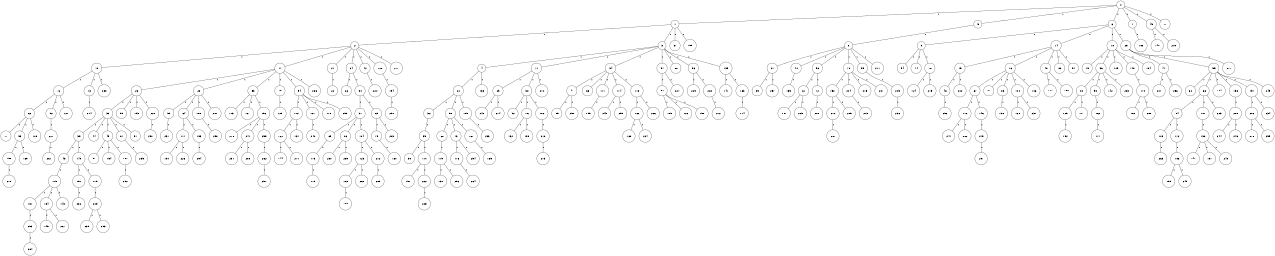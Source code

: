 graph G {
size="8.5,11;"
ratio = "expand;"
fixedsize="true;"
overlap="scale;"
node[shape=circle,width=.12,hight=.12,fontsize=12]
edge[fontsize=12]

0[label=" 0" color=black, pos="1.4338171,2.7754726!"];
1[label=" 1" color=black, pos="1.8624733,0.8250342!"];
2[label=" 2" color=black, pos="2.9125401,2.217196!"];
3[label=" 3" color=black, pos="1.0732882,2.5431108!"];
4[label=" 4" color=black, pos="1.6602046,1.1260462!"];
5[label=" 5" color=black, pos="2.7699178,1.4695577!"];
6[label=" 6" color=black, pos="0.032448181,1.5153533!"];
7[label=" 7" color=black, pos="0.80906313,2.2992153!"];
8[label=" 8" color=black, pos="0.29678115,2.2414313!"];
9[label=" 9" color=black, pos="2.997072,0.068868308!"];
10[label=" 10" color=black, pos="1.7836919,1.6794771!"];
11[label=" 11" color=black, pos="0.9355479,0.97037795!"];
12[label=" 12" color=black, pos="2.6113832,2.1126352!"];
13[label=" 13" color=black, pos="0.14026224,1.4231254!"];
14[label=" 14" color=black, pos="1.2828605,0.93889248!"];
15[label=" 15" color=black, pos="1.0142627,2.3348038!"];
16[label=" 16" color=black, pos="2.3127958,0.47029831!"];
17[label=" 17" color=black, pos="1.6427007,1.21948!"];
18[label=" 18" color=black, pos="1.8252309,2.2833727!"];
19[label=" 19" color=black, pos="1.1215449,1.3565313!"];
20[label=" 20" color=black, pos="0.35017472,0.11422912!"];
21[label=" 21" color=black, pos="1.0513595,2.6631474!"];
22[label=" 22" color=black, pos="2.4758332,1.4261435!"];
23[label=" 23" color=black, pos="2.8401477,2.8011398!"];
24[label=" 24" color=black, pos="2.3371825,1.4628113!"];
25[label=" 25" color=black, pos="0.81060468,1.4062758!"];
26[label=" 26" color=black, pos="1.5812483,0.39661443!"];
27[label=" 27" color=black, pos="2.9433991,1.4357214!"];
28[label=" 28" color=black, pos="1.2223124,1.7840108!"];
29[label=" 29" color=black, pos="1.087305,1.6078918!"];
30[label=" 30" color=black, pos="1.049198,2.0532341!"];
31[label=" 31" color=black, pos="0.79498269,1.0422893!"];
32[label=" 32" color=black, pos="2.1258119,1.1120485!"];
33[label=" 33" color=black, pos="1.1873919,0.57225216!"];
34[label=" 34" color=black, pos="1.2079728,0.47143353!"];
35[label=" 35" color=black, pos="1.7220124,1.4449457!"];
36[label=" 36" color=black, pos="1.4571055,0.21799655!"];
37[label=" 37" color=black, pos="1.6761147,1.1075486!"];
38[label=" 38" color=black, pos="0.85992364,1.6146584!"];
39[label=" 39" color=black, pos="0.015156544,2.7870715!"];
40[label=" 40" color=black, pos="0.1620483,1.077385!"];
41[label=" 41" color=black, pos="1.4174443,2.1180804!"];
42[label=" 42" color=black, pos="1.6185037,0.77678897!"];
43[label=" 43" color=black, pos="0.49666891,0.28484085!"];
44[label=" 44" color=black, pos="0.45069116,2.4981848!"];
45[label=" 45" color=black, pos="1.3287257,0.85211851!"];
46[label=" 46" color=black, pos="2.7665162,1.8435557!"];
47[label=" 47" color=black, pos="2.1237247,1.9226412!"];
48[label=" 48" color=black, pos="0.52974724,0.63521317!"];
49[label=" 49" color=black, pos="1.6496633,0.57260863!"];
50[label=" 50" color=black, pos="2.3428076,0.60868319!"];
51[label=" 51" color=black, pos="1.5711323,1.7932509!"];
52[label=" 52" color=black, pos="1.3963614,2.1486292!"];
53[label=" 53" color=black, pos="1.8971692,2.9137365!"];
54[label=" 54" color=black, pos="1.4675247,1.4453581!"];
55[label=" 55" color=black, pos="0.38791945,0.87702234!"];
56[label=" 56" color=black, pos="2.3680255,2.8648582!"];
57[label=" 57" color=black, pos="0.26552913,2.2858558!"];
58[label=" 58" color=black, pos="1.7868645,2.4478132!"];
59[label=" 59" color=black, pos="0.78806304,0.37982019!"];
60[label=" 60" color=black, pos="1.5324998,1.9095117!"];
61[label=" 61" color=black, pos="2.5291972,0.093354365!"];
62[label=" 62" color=black, pos="0.58054042,1.5879713!"];
63[label=" 63" color=black, pos="2.9067118,1.8861266!"];
64[label=" 64" color=black, pos="1.9772292,1.292426!"];
65[label=" 65" color=black, pos="1.1884517,2.851095!"];
66[label=" 66" color=black, pos="1.4728208,1.3333129!"];
67[label=" 67" color=black, pos="1.5399723,0.44530834!"];
68[label=" 68" color=black, pos="2.2415825,0.50214111!"];
69[label=" 69" color=black, pos="1.1780682,1.7675016!"];
70[label=" 70" color=black, pos="2.134208,1.7270685!"];
71[label=" 71" color=black, pos="0.82046654,1.315657!"];
72[label=" 72" color=black, pos="0.36417983,0.040453973!"];
73[label=" 73" color=black, pos="0.18636478,2.5279476!"];
74[label=" 74" color=black, pos="0.1904572,1.9200694!"];
75[label=" 75" color=black, pos="0.57439354,0.80290165!"];
76[label=" 76" color=black, pos="2.7201978,1.5867557!"];
77[label=" 77" color=black, pos="1.9005382,0.65687458!"];
78[label=" 78" color=black, pos="2.7097302,1.075666!"];
79[label=" 79" color=black, pos="1.9971381,1.3278925!"];
80[label=" 80" color=black, pos="1.9994059,2.9139494!"];
81[label=" 81" color=black, pos="2.2598954,2.8449563!"];
82[label=" 82" color=black, pos="0.30315748,0.18078215!"];
83[label=" 83" color=black, pos="1.1304035,0.69352706!"];
84[label=" 84" color=black, pos="1.2887266,2.7488673!"];
85[label=" 85" color=black, pos="1.6345401,1.224011!"];
86[label=" 86" color=black, pos="1.7896849,2.8744671!"];
87[label=" 87" color=black, pos="1.6909999,1.1481409!"];
88[label=" 88" color=black, pos="0.57070607,1.8761765!"];
89[label=" 89" color=black, pos="0.50398733,0.28095412!"];
90[label=" 90" color=black, pos="1.4861585,2.6846958!"];
91[label=" 91" color=black, pos="1.4454201,1.4671633!"];
92[label=" 92" color=black, pos="0.65850568,0.92341143!"];
93[label=" 93" color=black, pos="0.62177242,1.6373162!"];
94[label=" 94" color=black, pos="2.4470994,1.1982803!"];
95[label=" 95" color=black, pos="2.7141429,0.82850518!"];
96[label=" 96" color=black, pos="1.4085115,1.1154505!"];
97[label=" 97" color=black, pos="1.4258145,0.71964368!"];
98[label=" 98" color=black, pos="0.85814089,0.52853511!"];
99[label=" 99" color=black, pos="0.78256241,2.0377076!"];
100[label=" 100" color=black, pos="2.211729,1.7341139!"];
101[label=" 101" color=black, pos="1.1085415,2.2449588!"];
102[label=" 102" color=black, pos="1.8832134,1.6937402!"];
103[label=" 103" color=black, pos="2.7896603,0.88220532!"];
104[label=" 104" color=black, pos="1.2269271,1.1106707!"];
105[label=" 105" color=black, pos="2.3940605,1.5647147!"];
106[label=" 106" color=black, pos="1.2346539,0.5557623!"];
107[label=" 107" color=black, pos="1.0889482,1.4582844!"];
108[label=" 108" color=black, pos="2.5545889,2.1341787!"];
109[label=" 109" color=black, pos="0.56382837,2.2187713!"];
110[label=" 110" color=black, pos="1.8223765,2.0443981!"];
111[label=" 111" color=black, pos="0.4347569,2.8102087!"];
112[label=" 112" color=black, pos="2.9242592,0.31442564!"];
113[label=" 113" color=black, pos="1.7511938,0.57052101!"];
114[label=" 114" color=black, pos="1.9723901,2.003064!"];
115[label=" 115" color=black, pos="0.71975319,1.3620156!"];
116[label=" 116" color=black, pos="1.6537467,0.93747246!"];
117[label=" 117" color=black, pos="2.8753317,1.6646168!"];
118[label=" 118" color=black, pos="1.0687552,2.3097451!"];
119[label=" 119" color=black, pos="2.6356183,2.1651961!"];
120[label=" 120" color=black, pos="1.0408331,2.8781971!"];
121[label=" 121" color=black, pos="2.3587621,0.7778745!"];
122[label=" 122" color=black, pos="1.5750014,0.39249051!"];
123[label=" 123" color=black, pos="0.24228687,1.5690967!"];
124[label=" 124" color=black, pos="0.25070037,0.11360863!"];
125[label=" 125" color=black, pos="2.6628129,0.82374036!"];
126[label=" 126" color=black, pos="1.4872403,1.2350802!"];
127[label=" 127" color=black, pos="0.25343916,0.68273602!"];
128[label=" 128" color=black, pos="0.87989804,2.0862991!"];
129[label=" 129" color=black, pos="0.0096512572,0.5698123!"];
130[label=" 130" color=black, pos="1.6451121,1.8794073!"];
131[label=" 131" color=black, pos="0.71680891,0.7834325!"];
132[label=" 132" color=black, pos="0.95507318,1.0935414!"];
133[label=" 133" color=black, pos="2.6752666,2.3494541!"];
134[label=" 134" color=black, pos="0.050767177,0.28536543!"];
135[label=" 135" color=black, pos="0.98481061,2.5984786!"];
136[label=" 136" color=black, pos="1.5290346,2.1033688!"];
137[label=" 137" color=black, pos="1.5489513,0.12333853!"];
138[label=" 138" color=black, pos="2.6354839,1.0814623!"];
139[label=" 139" color=black, pos="0.45124986,0.31980206!"];
140[label=" 140" color=black, pos="0.76193589,2.0242091!"];
141[label=" 141" color=black, pos="2.3306252,0.59970932!"];
142[label=" 142" color=black, pos="1.9581976,0.6855987!"];
143[label=" 143" color=black, pos="1.8531762,1.8077168!"];
144[label=" 144" color=black, pos="2.968855,0.92089663!"];
145[label=" 145" color=black, pos="2.5842667,2.7118695!"];
146[label=" 146" color=black, pos="2.046981,0.5720433!"];
147[label=" 147" color=black, pos="0.65822658,2.9045539!"];
148[label=" 148" color=black, pos="0.30518881,0.85736493!"];
149[label=" 149" color=black, pos="0.30242623,0.017206373!"];
150[label=" 150" color=black, pos="1.342149,2.203632!"];
151[label=" 151" color=black, pos="2.9868824,0.577536!"];
152[label=" 152" color=black, pos="2.9224344,0.47354353!"];
153[label=" 153" color=black, pos="2.5426678,2.7264515!"];
154[label=" 154" color=black, pos="1.9787449,0.087879645!"];
155[label=" 155" color=black, pos="1.1903402,2.0571339!"];
156[label=" 156" color=black, pos="2.9211965,0.13134302!"];
157[label=" 157" color=black, pos="1.3715731,0.48424655!"];
158[label=" 158" color=black, pos="1.8513545,2.9090473!"];
159[label=" 159" color=black, pos="1.6992273,2.7939741!"];
160[label=" 160" color=black, pos="2.985016,0.12836265!"];
161[label=" 161" color=black, pos="2.4529307,1.1173326!"];
162[label=" 162" color=black, pos="1.153309,2.0686471!"];
163[label=" 163" color=black, pos="2.1976457,0.83917826!"];
164[label=" 164" color=black, pos="1.0402799,0.34246503!"];
165[label=" 165" color=black, pos="0.11907068,2.1255752!"];
166[label=" 166" color=black, pos="1.5145901,0.80866198!"];
167[label=" 167" color=black, pos="1.5212058,2.835479!"];
168[label=" 168" color=black, pos="2.8701538,0.033905571!"];
169[label=" 169" color=black, pos="1.8186559,2.7547602!"];
170[label=" 170" color=black, pos="0.35645032,0.31561413!"];
171[label=" 171" color=black, pos="1.9491883,2.6729383!"];
172[label=" 172" color=black, pos="2.1253137,0.40132129!"];
173[label=" 173" color=black, pos="1.8421149,0.21480952!"];
174[label=" 174" color=black, pos="0.56151897,0.57052239!"];
175[label=" 175" color=black, pos="1.6261076,0.58894661!"];
176[label=" 176" color=black, pos="0.36984305,0.81934597!"];
177[label=" 177" color=black, pos="2.7740903,2.1604638!"];
178[label=" 178" color=black, pos="2.3975134,0.68463669!"];
179[label=" 179" color=black, pos="2.6308703,0.33617001!"];
180[label=" 180" color=black, pos="0.37297838,2.0005684!"];
181[label=" 181" color=black, pos="1.2643878,2.5717983!"];
182[label=" 182" color=black, pos="2.2388494,0.90863153!"];
183[label=" 183" color=black, pos="0.54832213,2.3612184!"];
184[label=" 184" color=black, pos="2.1204303,2.1066641!"];
185[label=" 185" color=black, pos="0.75467055,2.0250613!"];
186[label=" 186" color=black, pos="0.74320581,0.49888573!"];
187[label=" 187" color=black, pos="0.067272987,1.1302601!"];
188[label=" 188" color=black, pos="2.572547,1.6553447!"];
189[label=" 189" color=black, pos="2.3462064,2.6628415!"];
190[label=" 190" color=black, pos="1.3694638,1.4500128!"];
191[label=" 191" color=black, pos="1.0690512,0.83595109!"];
192[label=" 192" color=black, pos="2.9917956,2.0840022!"];
193[label=" 193" color=black, pos="1.2097431,0.89865013!"];
194[label=" 194" color=black, pos="1.8187614,1.327025!"];
195[label=" 195" color=black, pos="0.23259159,1.3262858!"];
196[label=" 196" color=black, pos="1.5881137,0.64207342!"];
197[label=" 197" color=black, pos="2.2087735,2.5193758!"];
198[label=" 198" color=black, pos="0.876388,0.49602317!"];
199[label=" 199" color=black, pos="2.7806198,0.13492074!"];
200[label=" 200" color=black, pos="2.2745895,0.51888156!"];
201[label=" 201" color=black, pos="2.3279864,2.4372814!"];
202[label=" 202" color=black, pos="1.8150676,1.0327822!"];
203[label=" 203" color=black, pos="2.2215916,2.8527978!"];
204[label=" 204" color=black, pos="0.34069841,0.74402534!"];
205[label=" 205" color=black, pos="2.7997861,1.1277092!"];
206[label=" 206" color=black, pos="2.2327897,1.6216133!"];
207[label=" 207" color=black, pos="0.95570659,2.7858249!"];
208[label=" 208" color=black, pos="0.975457,1.7146286!"];
209[label=" 209" color=black, pos="2.7222382,2.4501911!"];
210[label=" 210" color=black, pos="2.9162164,1.5849649!"];
211[label=" 211" color=black, pos="1.8420413,1.9475133!"];
212[label=" 212" color=black, pos="2.9326339,2.7322116!"];
213[label=" 213" color=black, pos="1.9549398,1.4085941!"];
214[label=" 214" color=black, pos="1.4836531,1.2011391!"];
215[label=" 215" color=black, pos="1.7867416,2.6696557!"];
216[label=" 216" color=black, pos="1.2916705,1.0656419!"];
217[label=" 217" color=black, pos="0.53619429,2.5512145!"];
218[label=" 218" color=black, pos="1.9988064,2.5902188!"];
219[label=" 219" color=black, pos="1.573942,2.0235874!"];
220[label=" 220" color=black, pos="2.2292708,2.2389959!"];
221[label=" 221" color=black, pos="0.61571975,1.3719402!"];
222[label=" 222" color=black, pos="2.6777975,0.53873252!"];
223[label=" 223" color=black, pos="1.5600433,2.2267377!"];
224[label=" 224" color=black, pos="0.59267254,1.8656226!"];
225[label=" 225" color=black, pos="1.8082127,0.58127756!"];
226[label=" 226" color=black, pos="1.5530165,0.64786682!"];
227[label=" 227" color=black, pos="1.7092285,1.6335344!"];
228[label=" 228" color=black, pos="1.4272532,1.1227099!"];
229[label=" 229" color=black, pos="1.5201203,1.1423458!"];
230[label=" 230" color=black, pos="2.0677294,1.662457!"];
231[label=" 231" color=black, pos="2.8894665,1.4794866!"];
232[label=" 232" color=black, pos="2.1815743,0.61100591!"];
233[label=" 233" color=black, pos="0.76194624,0.79680614!"];
234[label=" 234" color=black, pos="0.36377981,2.4419212!"];
235[label=" 235" color=black, pos="0.11612718,1.0115076!"];
236[label=" 236" color=black, pos="0.94798587,1.5863533!"];
237[label=" 237" color=black, pos="2.6288676,0.66602408!"];
238[label=" 238" color=black, pos="2.4097774,1.3243696!"];
239[label=" 239" color=black, pos="0.21767573,0.78138302!"];
240[label=" 240" color=black, pos="0.14896537,0.38903704!"];
241[label=" 241" color=black, pos="1.5846724,2.2258743!"];
242[label=" 242" color=black, pos="2.6305161,2.0214605!"];
243[label=" 243" color=black, pos="1.7432511,2.2900237!"];
244[label=" 244" color=black, pos="1.1671855,2.1593431!"];
245[label=" 245" color=black, pos="1.6050761,1.49265!"];
246[label=" 246" color=black, pos="0.15384827,1.3140974!"];
247[label=" 247" color=black, pos="1.6208758,2.770774!"];
248[label=" 248" color=black, pos="0.48786938,0.68075282!"];
249[label=" 249" color=black, pos="0.34565423,1.020994!"];
250[label=" 250" color=black, pos="0.57442259,1.7228137!"];
251[label=" 251" color=black, pos="0.075422557,2.0089106!"];
252[label=" 252" color=black, pos="1.8892144,0.038661148!"];
253[label=" 253" color=black, pos="1.9936209,2.509144!"];
254[label=" 254" color=black, pos="2.3483308,1.5189932!"];
255[label=" 255" color=black, pos="2.9187219,2.7390479!"];
256[label=" 256" color=black, pos="1.4495783,1.479133!"];
257[label=" 257" color=black, pos="1.3264278,2.7714029!"];
258[label=" 258" color=black, pos="2.5425815,0.21852403!"];
259[label=" 259" color=black, pos="1.5070539,2.8606121!"];
260[label=" 260" color=black, pos="2.3956883,2.8905588!"];
261[label=" 261" color=black, pos="0.43058445,1.5367785!"];
262[label=" 262" color=black, pos="2.2229441,1.7481219!"];
263[label=" 263" color=black, pos="0.34553888,1.5482572!"];
264[label=" 264" color=black, pos="1.9069704,1.5903497!"];
265[label=" 265" color=black, pos="2.5275173,2.1342486!"];
266[label=" 266" color=black, pos="1.8559691,2.6881028!"];
267[label=" 267" color=black, pos="2.5802073,1.7592913!"];
268[label=" 268" color=black, pos="0.44798828,1.3652048!"];
269[label=" 269" color=black, pos="0.049552843,1.657488!"];
270[label=" 270" color=black, pos="2.957755,2.414163!"];
271[label=" 271" color=black, pos="2.8927796,2.098411!"];
272[label=" 272" color=black, pos="1.9898105,1.0331483!"];
273[label=" 273" color=black, pos="0.050513203,0.58742651!"];
274[label=" 274" color=black, pos="0.52016955,1.2695053!"];
275[label=" 275" color=black, pos="0.82424434,1.0762724!"];
276[label=" 276" color=black, pos="2.6786468,1.1508054!"];
277[label=" 277" color=black, pos="1.3434605,0.00069658645!"];
278[label=" 278" color=black, pos="2.2139032,1.6045093!"];
279[label=" 279" color=black, pos="0.37727979,2.9064329!"];
280[label=" 280" color=black, pos="2.391681,1.884418!"];
281[label=" 281" color=black, pos="2.1069781,2.3486765!"];
282[label=" 282" color=black, pos="0.74737384,0.72752445!"];
283[label=" 283" color=black, pos="1.6469785,2.8438508!"];
284[label=" 284" color=black, pos="2.2452741,1.0538249!"];
285[label=" 285" color=black, pos="2.8029495,0.88995013!"];
286[label=" 286" color=black, pos="2.469381,1.1235355!"];
287[label=" 287" color=black, pos="0.19737982,0.21375106!"];
288[label=" 288" color=black, pos="0.96954959,0.031255034!"];
289[label=" 289" color=black, pos="2.5700135,2.7036753!"];
290[label=" 290" color=black, pos="1.9981134,1.8890056!"];
291[label=" 291" color=black, pos="2.2349966,1.9707171!"];
292[label=" 292" color=black, pos="2.7275125,1.0690053!"];
293[label=" 293" color=black, pos="1.0790634,0.54731471!"];
294[label=" 294" color=black, pos="0.45341493,2.3951053!"];
295[label=" 295" color=black, pos="1.7008186,0.23985558!"];
296[label=" 296" color=black, pos="0.70702538,1.7468959!"];
297[label=" 297" color=black, pos="1.6510422,0.59442632!"];
298[label=" 298" color=black, pos="1.881771,0.29424744!"];
299[label=" 299" color=black, pos="0.21628827,1.5970383!"];
0--1[label="1"]
0--5[label="1"]
0--6[label="1"]
0--7[label="1"]
0--45[label="1"]
0--77[label="1"]
1--2[label="1"]
1--3[label="1"]
1--31[label="1"]
1--155[label="1"]
2--10[label="1"]
2--17[label="1"]
2--21[label="1"]
2--24[label="1"]
2--42[label="1"]
2--128[label="1"]
2--277[label="1"]
3--4[label="1"]
3--11[label="1"]
3--34[label="1"]
3--57[label="1"]
3--88[label="1"]
3--96[label="1"]
3--139[label="1"]
4--20[label="1"]
4--133[label="1"]
5--8[label="1"]
6--9[label="1"]
6--14[label="1"]
6--18[label="1"]
6--25[label="1"]
7--188[label="1"]
8--27[label="1"]
8--40[label="1"]
8--56[label="1"]
8--70[label="1"]
8--99[label="1"]
8--211[label="1"]
9--54[label="1"]
9--74[label="1"]
9--78[label="1"]
10--12[label="1"]
10--13[label="1"]
10--238[label="1"]
11--29[label="1"]
11--38[label="1"]
11--210[label="1"]
12--62[label="1"]
12--92[label="1"]
12--127[label="1"]
13--214[label="1"]
14--15[label="1"]
14--16[label="1"]
14--48[label="1"]
14--82[label="1"]
14--97[label="1"]
15--46[label="1"]
15--202[label="1"]
16--67[label="1"]
16--81[label="1"]
16--83[label="1"]
16--100[label="1"]
16--106[label="1"]
17--23[label="1"]
17--28[label="1"]
17--53[label="1"]
17--75[label="1"]
17--94[label="1"]
17--286[label="1"]
18--19[label="1"]
18--36[label="1"]
18--109[label="1"]
18--148[label="1"]
18--164[label="1"]
20--32[label="1"]
20--50[label="1"]
20--189[label="1"]
21--22[label="1"]
23--33[label="1"]
23--95[label="1"]
23--153[label="1"]
23--228[label="1"]
24--26[label="1"]
24--30[label="1"]
25--47[label="1"]
25--55[label="1"]
25--217[label="1"]
27--89[label="1"]
27--257[label="1"]
28--59[label="1"]
28--64[label="1"]
28--180[label="1"]
28--201[label="1"]
29--242[label="1"]
29--274[label="1"]
30--37[label="1"]
30--65[label="1"]
32--35[label="1"]
33--39[label="1"]
33--44[label="1"]
33--49[label="1"]
33--87[label="1"]
33--91[label="1"]
34--41[label="1"]
34--63[label="1"]
34--111[label="1"]
34--114[label="1"]
34--118[label="1"]
35--58[label="1"]
35--110[label="1"]
36--80[label="1"]
36--98[label="1"]
36--142[label="1"]
36--283[label="1"]
37--69[label="1"]
37--86[label="1"]
37--104[label="1"]
38--52[label="1"]
38--76[label="1"]
38--102[label="1"]
39--43[label="1"]
39--149[label="1"]
40--135[label="1"]
41--85[label="1"]
41--258[label="1"]
42--220[label="1"]
43--115[label="1"]
45--140[label="1"]
45--219[label="1"]
46--252[label="1"]
47--207[label="1"]
47--256[label="1"]
48--107[label="1"]
48--159[label="1"]
49--51[label="1"]
49--154[label="1"]
49--187[label="1"]
50--68[label="1"]
50--73[label="1"]
50--161[label="1"]
53--113[label="1"]
53--121[label="1"]
53--156[label="1"]
55--60[label="1"]
55--66[label="1"]
55--184[label="1"]
55--196[label="1"]
55--197[label="1"]
55--249[label="1"]
56--61[label="1"]
56--72[label="1"]
57--90[label="1"]
57--227[label="1"]
59--231[label="1"]
61--181[label="1"]
61--265[label="1"]
62--71[label="1"]
62--93[label="1"]
62--108[label="1"]
64--117[label="1"]
64--193[label="1"]
65--79[label="1"]
65--203[label="1"]
66--84[label="1"]
66--101[label="1"]
66--223[label="1"]
67--116[label="1"]
67--146[label="1"]
68--119[label="1"]
69--173[label="1"]
70--152[label="1"]
70--204[label="1"]
70--215[label="1"]
70--281[label="1"]
72--200[label="1"]
73--176[label="1"]
73--254[label="1"]
75--125[label="1"]
76--132[label="1"]
76--198[label="1"]
78--124[label="1"]
78--275[label="1"]
79--160[label="1"]
80--129[label="1"]
80--171[label="1"]
83--138[label="1"]
84--103[label="1"]
84--172[label="1"]
86--230[label="1"]
86--269[label="1"]
87--235[label="1"]
90--105[label="1"]
90--126[label="1"]
90--190[label="1"]
92--221[label="1"]
93--158[label="1"]
93--169[label="1"]
94--112[label="1"]
94--167[label="1"]
94--178[label="1"]
94--299[label="1"]
96--229[label="1"]
96--260[label="1"]
98--162[label="1"]
99--205[label="1"]
100--120[label="1"]
100--237[label="1"]
101--136[label="1"]
102--216[label="1"]
103--263[label="1"]
104--123[label="1"]
104--212[label="1"]
110--191[label="1"]
110--222[label="1"]
111--199[label="1"]
112--122[label="1"]
112--137[label="1"]
114--243[label="1"]
114--255[label="1"]
115--131[label="1"]
115--134[label="1"]
115--143[label="1"]
116--247[label="1"]
116--282[label="1"]
117--150[label="1"]
117--226[label="1"]
118--166[label="1"]
118--266[label="1"]
119--130[label="1"]
119--296[label="1"]
122--144[label="1"]
122--271[label="1"]
123--183[label="1"]
123--268[label="1"]
128--194[label="1"]
129--192[label="1"]
131--253[label="1"]
134--145[label="1"]
134--267[label="1"]
136--147[label="1"]
136--157[label="1"]
136--248[label="1"]
139--141[label="1"]
139--163[label="1"]
146--279[label="1"]
148--170[label="1"]
149--151[label="1"]
149--179[label="1"]
151--232[label="1"]
152--276[label="1"]
152--285[label="1"]
156--218[label="1"]
156--241[label="1"]
156--259[label="1"]
158--270[label="1"]
161--165[label="1"]
162--177[label="1"]
163--174[label="1"]
166--168[label="1"]
166--224[label="1"]
167--240[label="1"]
170--182[label="1"]
170--280[label="1"]
172--186[label="1"]
173--175[label="1"]
176--264[label="1"]
179--209[label="1"]
180--298[label="1"]
183--185[label="1"]
186--195[label="1"]
186--245[label="1"]
187--292[label="1"]
189--233[label="1"]
193--294[label="1"]
194--290[label="1"]
196--208[label="1"]
197--206[label="1"]
197--234[label="1"]
204--213[label="1"]
205--236[label="1"]
206--278[label="1"]
206--295[label="1"]
208--244[label="1"]
208--246[label="1"]
209--239[label="1"]
209--293[label="1"]
212--289[label="1"]
216--273[label="1"]
221--261[label="1"]
222--225[label="1"]
228--250[label="1"]
241--251[label="1"]
241--288[label="1"]
253--284[label="1"]
259--262[label="1"]
260--272[label="1"]
262--297[label="1"]
276--287[label="1"]
279--291[label="1"]

}
